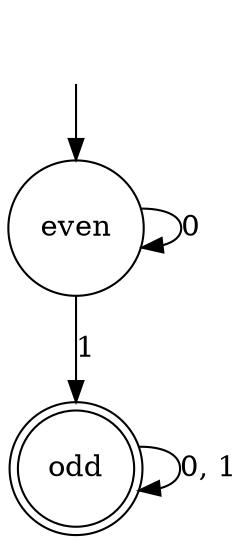 digraph Automaton {

even [shape = circle];

_nil [style = invis];

odd [shape = doublecircle];

odd -> odd [label = "0, 1"];

_nil -> even;

even -> odd [label = "1"];

even -> even [label = "0"];

}
